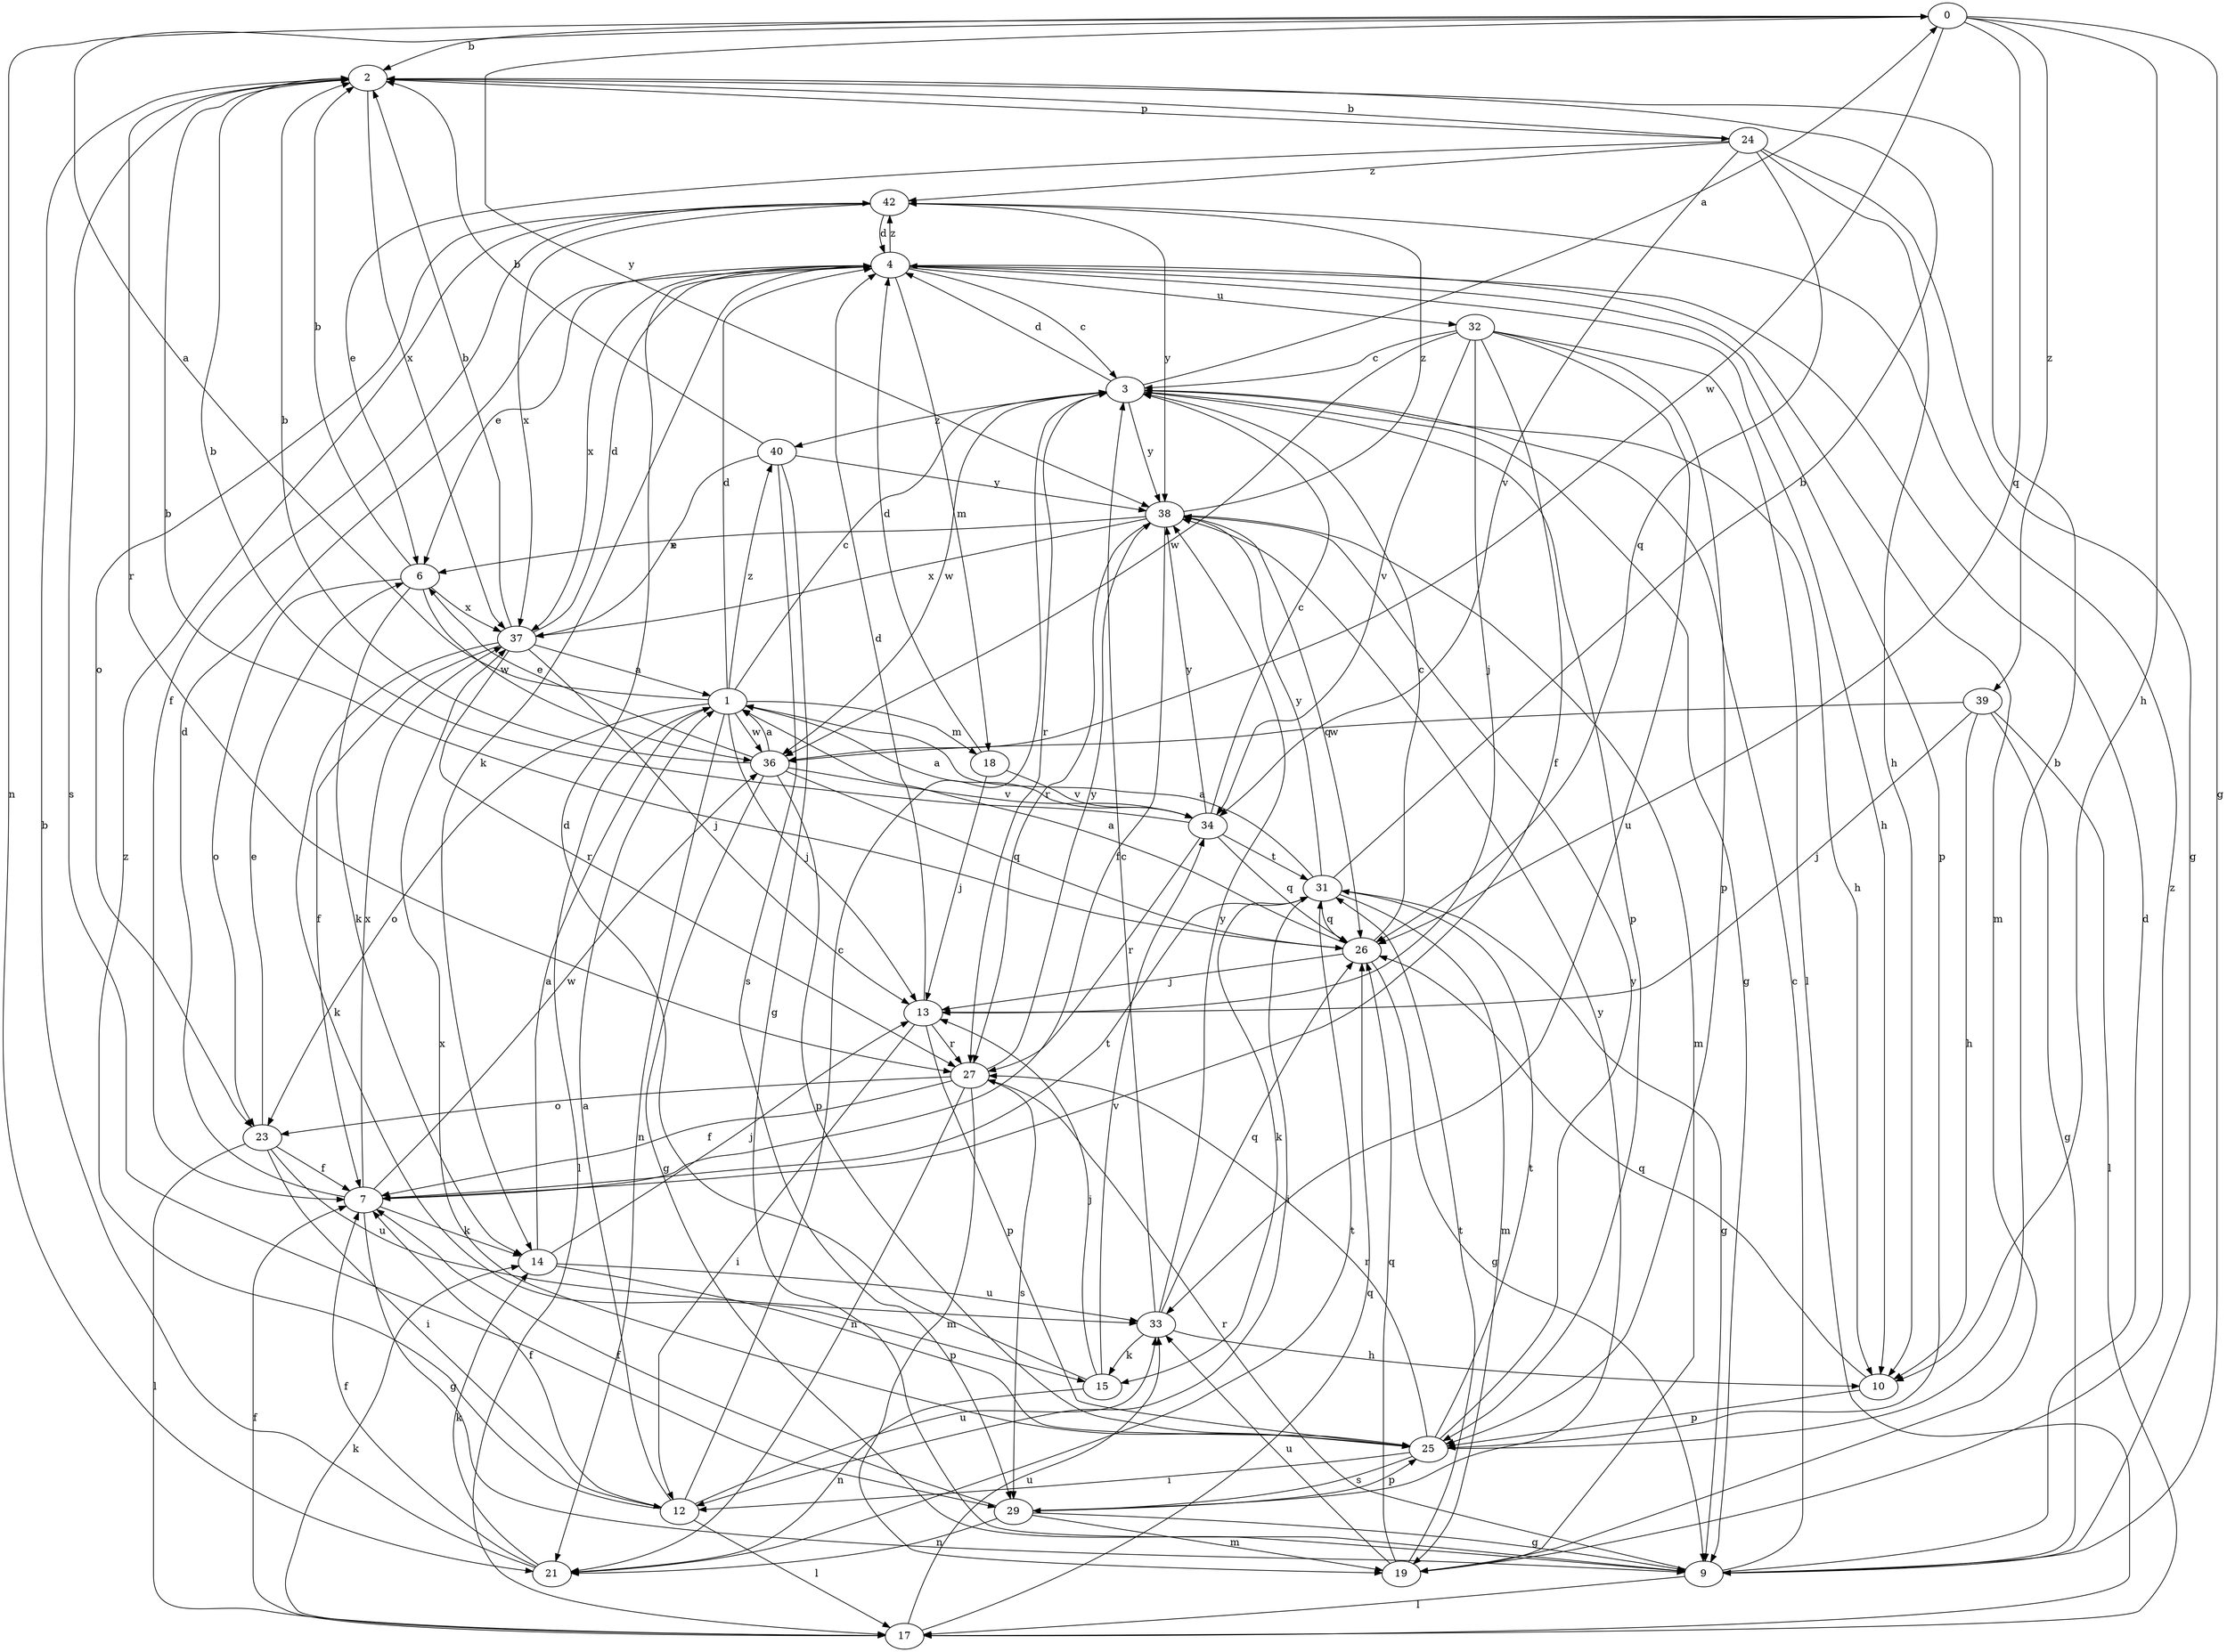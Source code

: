 strict digraph  {
0;
1;
2;
3;
4;
6;
7;
9;
10;
12;
13;
14;
15;
17;
18;
19;
21;
23;
24;
25;
26;
27;
29;
31;
32;
33;
34;
36;
37;
38;
39;
40;
42;
0 -> 2  [label=b];
0 -> 9  [label=g];
0 -> 10  [label=h];
0 -> 21  [label=n];
0 -> 26  [label=q];
0 -> 36  [label=w];
0 -> 38  [label=y];
0 -> 39  [label=z];
1 -> 0  [label=a];
1 -> 3  [label=c];
1 -> 4  [label=d];
1 -> 13  [label=j];
1 -> 17  [label=l];
1 -> 18  [label=m];
1 -> 21  [label=n];
1 -> 23  [label=o];
1 -> 36  [label=w];
1 -> 40  [label=z];
2 -> 24  [label=p];
2 -> 27  [label=r];
2 -> 29  [label=s];
2 -> 37  [label=x];
3 -> 0  [label=a];
3 -> 4  [label=d];
3 -> 9  [label=g];
3 -> 10  [label=h];
3 -> 25  [label=p];
3 -> 27  [label=r];
3 -> 36  [label=w];
3 -> 38  [label=y];
3 -> 40  [label=z];
4 -> 3  [label=c];
4 -> 6  [label=e];
4 -> 10  [label=h];
4 -> 14  [label=k];
4 -> 18  [label=m];
4 -> 19  [label=m];
4 -> 25  [label=p];
4 -> 32  [label=u];
4 -> 37  [label=x];
4 -> 42  [label=z];
6 -> 2  [label=b];
6 -> 14  [label=k];
6 -> 23  [label=o];
6 -> 36  [label=w];
6 -> 37  [label=x];
7 -> 4  [label=d];
7 -> 9  [label=g];
7 -> 14  [label=k];
7 -> 31  [label=t];
7 -> 36  [label=w];
7 -> 37  [label=x];
9 -> 3  [label=c];
9 -> 4  [label=d];
9 -> 17  [label=l];
9 -> 27  [label=r];
10 -> 25  [label=p];
10 -> 26  [label=q];
12 -> 1  [label=a];
12 -> 3  [label=c];
12 -> 7  [label=f];
12 -> 17  [label=l];
12 -> 33  [label=u];
12 -> 42  [label=z];
13 -> 4  [label=d];
13 -> 12  [label=i];
13 -> 25  [label=p];
13 -> 27  [label=r];
14 -> 1  [label=a];
14 -> 13  [label=j];
14 -> 25  [label=p];
14 -> 33  [label=u];
15 -> 4  [label=d];
15 -> 13  [label=j];
15 -> 21  [label=n];
15 -> 34  [label=v];
17 -> 7  [label=f];
17 -> 14  [label=k];
17 -> 26  [label=q];
17 -> 33  [label=u];
18 -> 4  [label=d];
18 -> 13  [label=j];
18 -> 34  [label=v];
19 -> 26  [label=q];
19 -> 31  [label=t];
19 -> 33  [label=u];
19 -> 42  [label=z];
21 -> 2  [label=b];
21 -> 7  [label=f];
21 -> 14  [label=k];
21 -> 31  [label=t];
23 -> 6  [label=e];
23 -> 7  [label=f];
23 -> 12  [label=i];
23 -> 17  [label=l];
23 -> 33  [label=u];
24 -> 2  [label=b];
24 -> 6  [label=e];
24 -> 9  [label=g];
24 -> 10  [label=h];
24 -> 26  [label=q];
24 -> 34  [label=v];
24 -> 42  [label=z];
25 -> 2  [label=b];
25 -> 12  [label=i];
25 -> 27  [label=r];
25 -> 29  [label=s];
25 -> 31  [label=t];
25 -> 37  [label=x];
25 -> 38  [label=y];
26 -> 1  [label=a];
26 -> 2  [label=b];
26 -> 3  [label=c];
26 -> 9  [label=g];
26 -> 13  [label=j];
27 -> 7  [label=f];
27 -> 19  [label=m];
27 -> 21  [label=n];
27 -> 23  [label=o];
27 -> 29  [label=s];
27 -> 38  [label=y];
29 -> 7  [label=f];
29 -> 9  [label=g];
29 -> 19  [label=m];
29 -> 21  [label=n];
29 -> 25  [label=p];
29 -> 38  [label=y];
31 -> 1  [label=a];
31 -> 2  [label=b];
31 -> 9  [label=g];
31 -> 12  [label=i];
31 -> 15  [label=k];
31 -> 19  [label=m];
31 -> 26  [label=q];
31 -> 38  [label=y];
32 -> 3  [label=c];
32 -> 7  [label=f];
32 -> 13  [label=j];
32 -> 17  [label=l];
32 -> 25  [label=p];
32 -> 33  [label=u];
32 -> 34  [label=v];
32 -> 36  [label=w];
33 -> 3  [label=c];
33 -> 10  [label=h];
33 -> 15  [label=k];
33 -> 26  [label=q];
33 -> 38  [label=y];
34 -> 1  [label=a];
34 -> 2  [label=b];
34 -> 3  [label=c];
34 -> 26  [label=q];
34 -> 27  [label=r];
34 -> 31  [label=t];
34 -> 38  [label=y];
36 -> 1  [label=a];
36 -> 2  [label=b];
36 -> 6  [label=e];
36 -> 9  [label=g];
36 -> 25  [label=p];
36 -> 26  [label=q];
36 -> 34  [label=v];
37 -> 1  [label=a];
37 -> 2  [label=b];
37 -> 4  [label=d];
37 -> 7  [label=f];
37 -> 13  [label=j];
37 -> 15  [label=k];
37 -> 27  [label=r];
38 -> 6  [label=e];
38 -> 7  [label=f];
38 -> 19  [label=m];
38 -> 26  [label=q];
38 -> 27  [label=r];
38 -> 37  [label=x];
38 -> 42  [label=z];
39 -> 9  [label=g];
39 -> 10  [label=h];
39 -> 13  [label=j];
39 -> 17  [label=l];
39 -> 36  [label=w];
40 -> 2  [label=b];
40 -> 9  [label=g];
40 -> 29  [label=s];
40 -> 37  [label=x];
40 -> 38  [label=y];
42 -> 4  [label=d];
42 -> 7  [label=f];
42 -> 23  [label=o];
42 -> 37  [label=x];
42 -> 38  [label=y];
}
